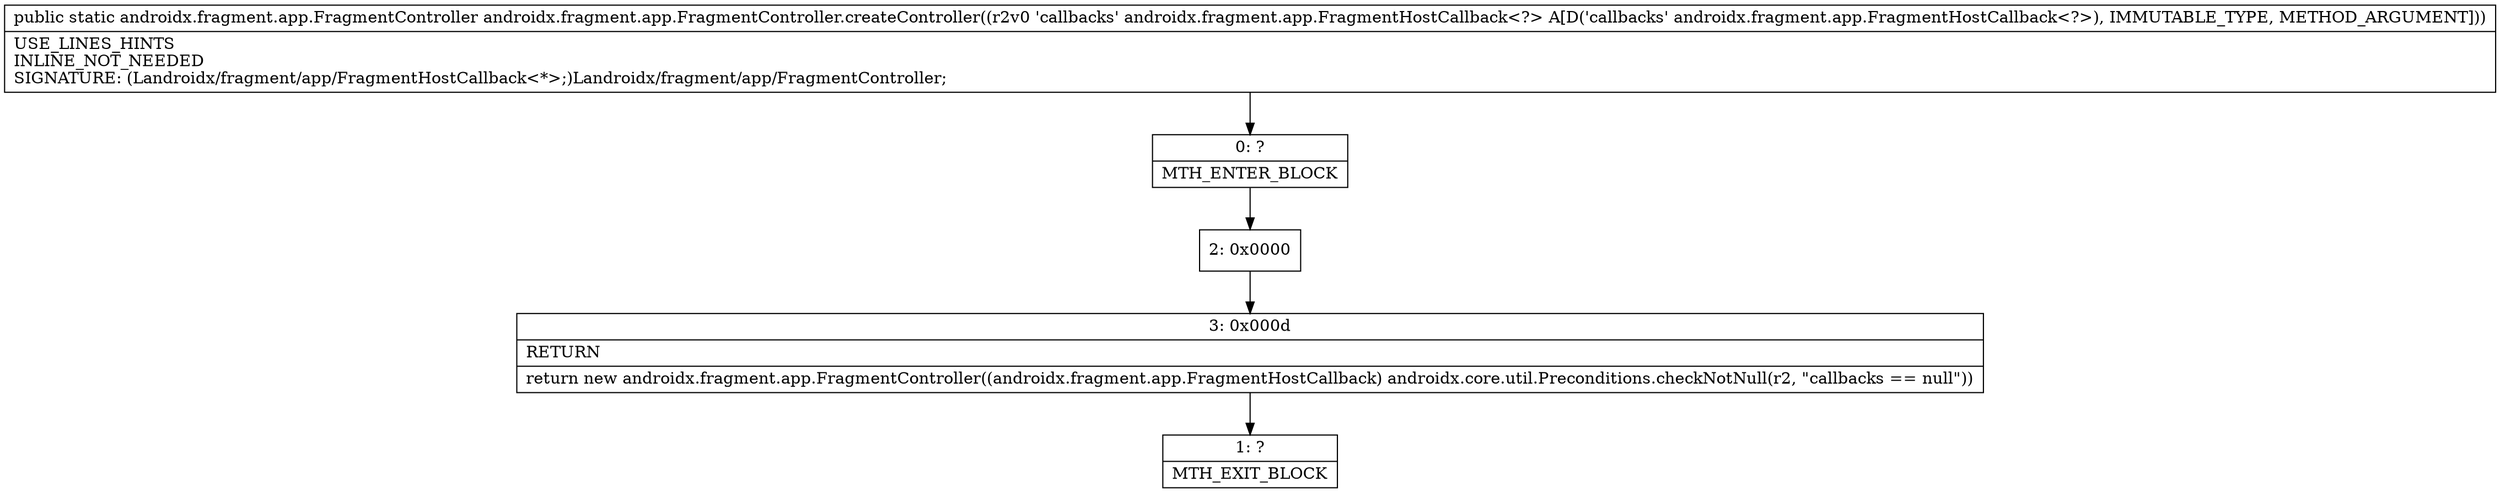digraph "CFG forandroidx.fragment.app.FragmentController.createController(Landroidx\/fragment\/app\/FragmentHostCallback;)Landroidx\/fragment\/app\/FragmentController;" {
Node_0 [shape=record,label="{0\:\ ?|MTH_ENTER_BLOCK\l}"];
Node_2 [shape=record,label="{2\:\ 0x0000}"];
Node_3 [shape=record,label="{3\:\ 0x000d|RETURN\l|return new androidx.fragment.app.FragmentController((androidx.fragment.app.FragmentHostCallback) androidx.core.util.Preconditions.checkNotNull(r2, \"callbacks == null\"))\l}"];
Node_1 [shape=record,label="{1\:\ ?|MTH_EXIT_BLOCK\l}"];
MethodNode[shape=record,label="{public static androidx.fragment.app.FragmentController androidx.fragment.app.FragmentController.createController((r2v0 'callbacks' androidx.fragment.app.FragmentHostCallback\<?\> A[D('callbacks' androidx.fragment.app.FragmentHostCallback\<?\>), IMMUTABLE_TYPE, METHOD_ARGUMENT]))  | USE_LINES_HINTS\lINLINE_NOT_NEEDED\lSIGNATURE: (Landroidx\/fragment\/app\/FragmentHostCallback\<*\>;)Landroidx\/fragment\/app\/FragmentController;\l}"];
MethodNode -> Node_0;Node_0 -> Node_2;
Node_2 -> Node_3;
Node_3 -> Node_1;
}

